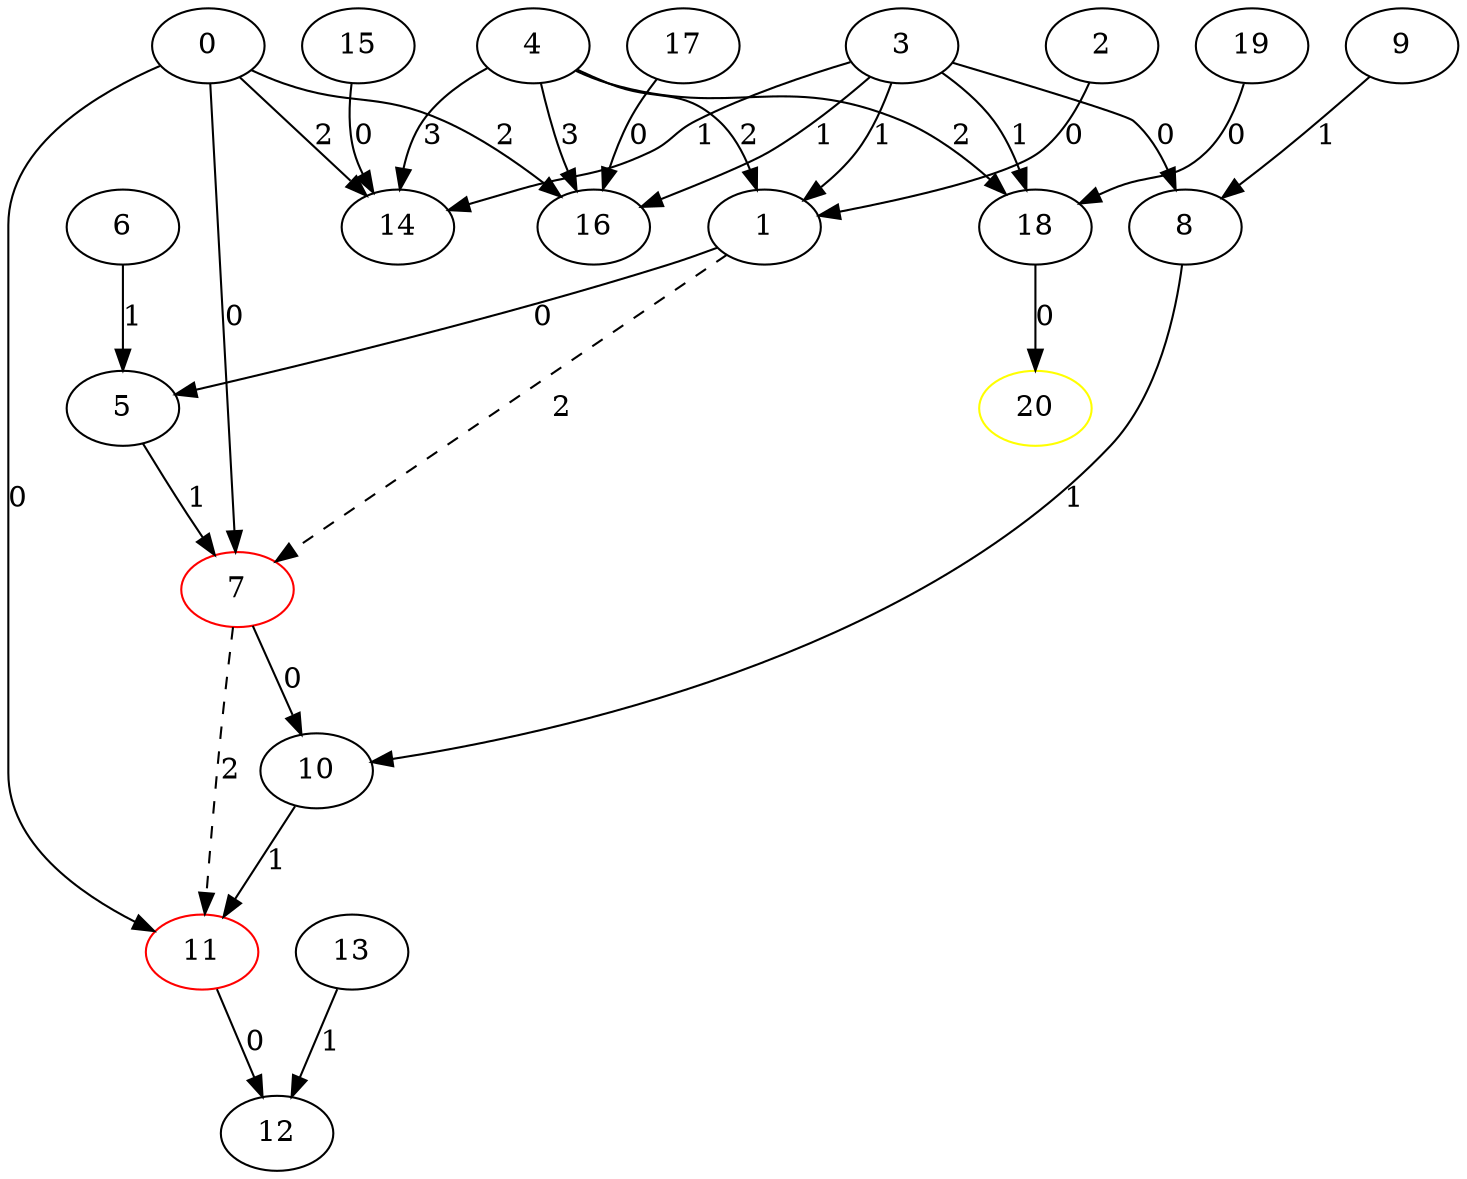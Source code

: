 digraph G {
0[symid=0,op=NaS,nodeT=sym,cv=0,bw=0,BB=0,SS=0,symidR=0];
1[symid=1,op=_sym_build_read_memory,nodeT=sym,cv=0,bw=0,BB=1,SS=0,symidR=0];
2[symid=-1,op=NaS,nodeT=runtimeInt,cv=0,bw=4,BB=1,SS=0,symidR=0];
3[symid=-1,op=NaS,nodeT=constantInt,cv=1,bw=4,BB=0,SS=0,symidR=0];
4[symid=-1,op=NaS,nodeT=constantInt,cv=1,bw=1,BB=0,SS=0,symidR=0];
5[symid=2,op=_sym_build_zext,nodeT=sym,cv=0,bw=0,BB=1,SS=0,symidR=0];
6[symid=-1,op=NaS,nodeT=constantInt,cv=24,bw=1,BB=0,SS=0,symidR=0];
7[symid=9,op=NaS,nodeT=falseRootPhi,cv=0,bw=0,BB=1,SS=0,symidR=0,color=red];
8[symid=10,op=_sym_build_integer,nodeT=sym,cv=0,bw=0,BB=1,SS=0,symidR=0];
9[symid=-1,op=NaS,nodeT=constantInt,cv=4,bw=1,BB=0,SS=0,symidR=0];
10[symid=3,op=_sym_build_equal,nodeT=sym,cv=0,bw=0,BB=1,SS=0,symidR=0];
11[symid=11,op=NaS,nodeT=falseRootPhi,cv=0,bw=0,BB=1,SS=0,symidR=0,color=red];
12[symid=4,op=_sym_build_path_constraint,nodeT=sym,cv=0,bw=0,BB=1,SS=0,symidR=0];
13[symid=-1,op=NaS,nodeT=runtimeInt,cv=0,bw=1,BB=1,SS=0,symidR=0];
14[symid=5,op=_sym_build_write_memory,nodeT=sym,cv=0,bw=0,BB=2,SS=0,symidR=0];
15[symid=-1,op=NaS,nodeT=runtimeInt,cv=0,bw=4,BB=2,SS=0,symidR=0];
16[symid=6,op=_sym_build_write_memory,nodeT=sym,cv=0,bw=0,BB=3,SS=0,symidR=0];
17[symid=-1,op=NaS,nodeT=runtimeInt,cv=0,bw=4,BB=3,SS=0,symidR=0];
18[symid=7,op=_sym_build_read_memory,nodeT=sym,cv=0,bw=0,BB=4,SS=0,symidR=0];
19[symid=-1,op=NaS,nodeT=runtimeInt,cv=0,bw=4,BB=4,SS=0,symidR=0];
20[symid=8,op=_sym_set_return_expression,nodeT=sym,cv=0,bw=0,BB=4,SS=1,symidR=0,color=yellow];
2->1 [label=0,bb=0];
3->1 [label=1,bb=0];
4->1 [label=2,bb=0];
1->5 [label=0,bb=0];
6->5 [label=1,bb=0];
3->8 [label=0,bb=0];
9->8 [label=1,bb=0];
7->10 [label=0,bb=0];
8->10 [label=1,bb=0];
11->12 [label=0,bb=0];
13->12 [label=1,bb=0];
15->14 [label=0,bb=0];
3->14 [label=1,bb=0];
0->14 [label=2,bb=0];
4->14 [label=3,bb=0];
17->16 [label=0,bb=0];
3->16 [label=1,bb=0];
0->16 [label=2,bb=0];
4->16 [label=3,bb=0];
19->18 [label=0,bb=0];
3->18 [label=1,bb=0];
4->18 [label=2,bb=0];
18->20 [label=0,bb=0];
1->7 [label=2,style=dashed,bb=0];
0->7 [label=0,bb=1];
5->7 [label=1,bb=1];
7->11 [label=2,style=dashed,bb=0];
0->11 [label=0,bb=1];
10->11 [label=1,bb=1];
}
